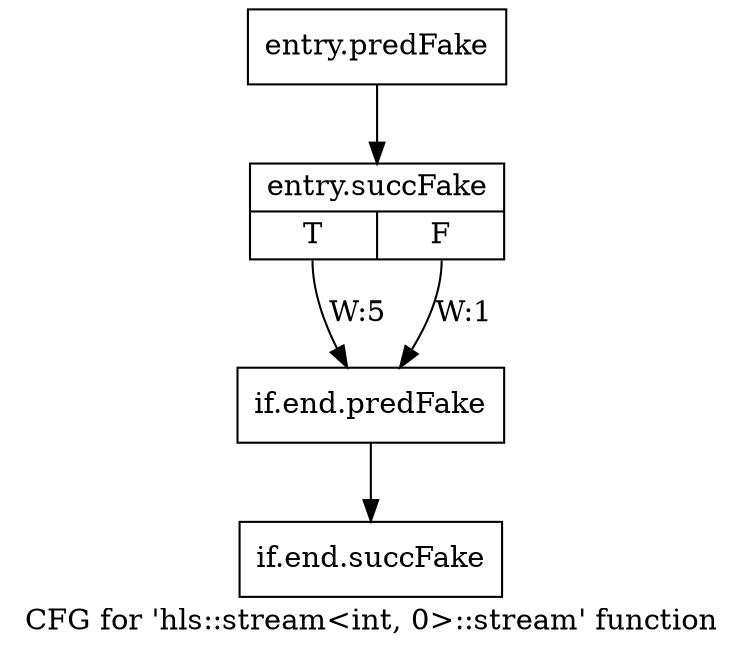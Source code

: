 digraph "CFG for 'hls::stream\<int, 0\>::stream' function" {
	label="CFG for 'hls::stream\<int, 0\>::stream' function";

	Node0x43f1bc0 [shape=record,filename="",linenumber="",label="{entry.predFake}"];
	Node0x43f1bc0 -> Node0x441dad0[ callList="" memoryops="" filename="/tools/Xilinx/Vitis_HLS/2022.1/include/hls_stream_thread_unsafe.h" execusionnum="4"];
	Node0x441dad0 [shape=record,filename="/tools/Xilinx/Vitis_HLS/2022.1/include/hls_stream_thread_unsafe.h",linenumber="291",label="{entry.succFake|{<s0>T|<s1>F}}"];
	Node0x441dad0:s0 -> Node0x43f27e0[label="W:5" callList="" memoryops="" filename="/tools/Xilinx/Vitis_HLS/2022.1/include/hls_stream_thread_unsafe.h" execusionnum="4"];
	Node0x441dad0:s1 -> Node0x43f27e0[label="W:1" callList="" memoryops="" filename="/tools/Xilinx/Vitis_HLS/2022.1/include/hls_stream_thread_unsafe.h" execusionnum="0"];
	Node0x43f27e0 [shape=record,filename="/tools/Xilinx/Vitis_HLS/2022.1/include/hls_stream_thread_unsafe.h",linenumber="302",label="{if.end.predFake}"];
	Node0x43f27e0 -> Node0x43f4d00[ callList="" memoryops="" filename="/tools/Xilinx/Vitis_HLS/2022.1/include/hls_stream_thread_unsafe.h" execusionnum="4"];
	Node0x43f4d00 [shape=record,filename="/tools/Xilinx/Vitis_HLS/2022.1/include/hls_stream_thread_unsafe.h",linenumber="304",label="{if.end.succFake}"];
}
